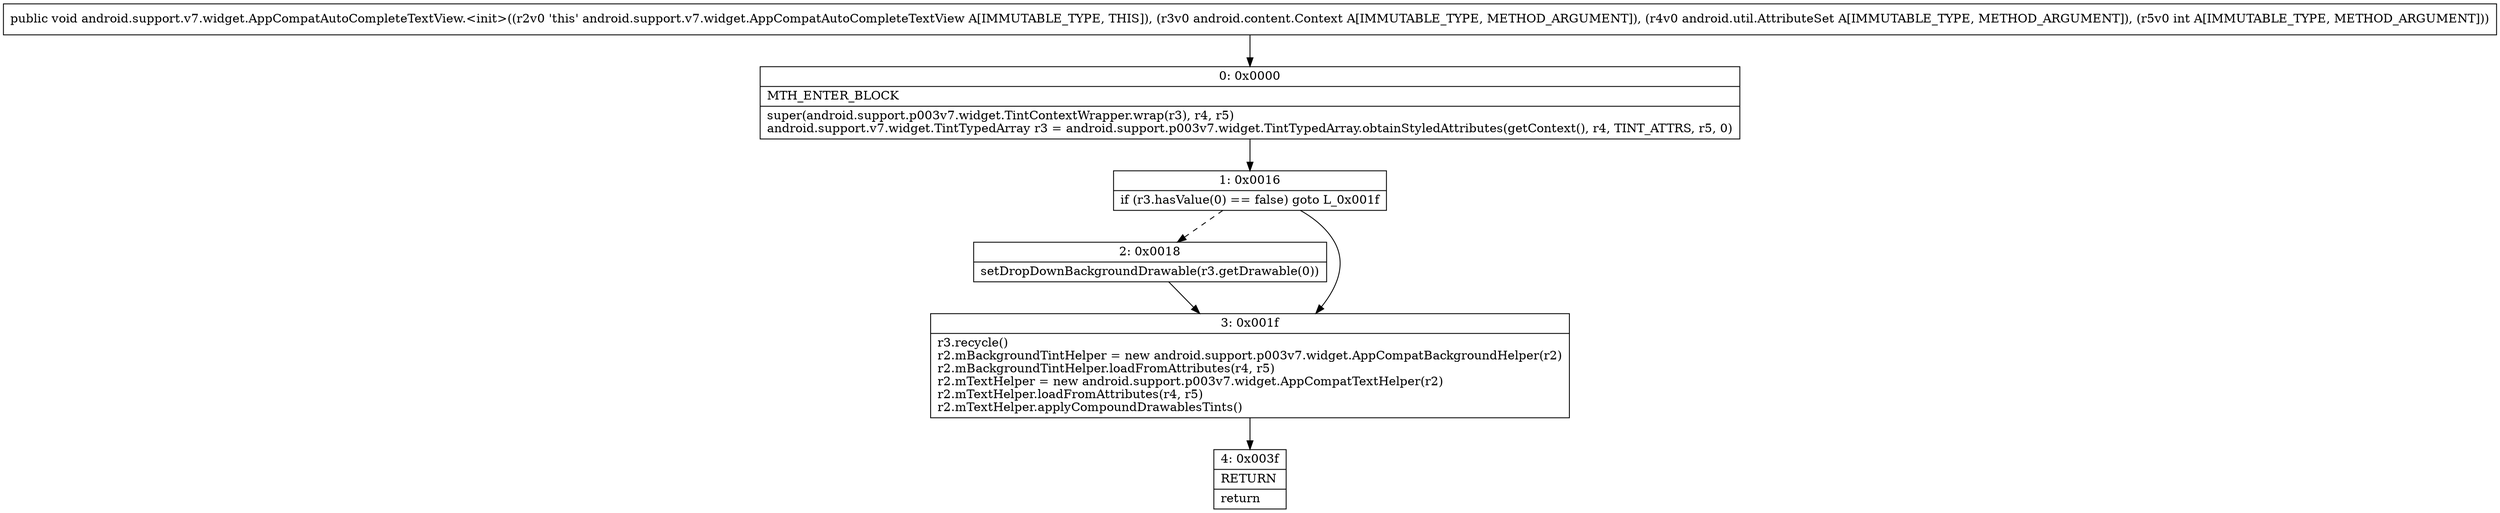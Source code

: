 digraph "CFG forandroid.support.v7.widget.AppCompatAutoCompleteTextView.\<init\>(Landroid\/content\/Context;Landroid\/util\/AttributeSet;I)V" {
Node_0 [shape=record,label="{0\:\ 0x0000|MTH_ENTER_BLOCK\l|super(android.support.p003v7.widget.TintContextWrapper.wrap(r3), r4, r5)\landroid.support.v7.widget.TintTypedArray r3 = android.support.p003v7.widget.TintTypedArray.obtainStyledAttributes(getContext(), r4, TINT_ATTRS, r5, 0)\l}"];
Node_1 [shape=record,label="{1\:\ 0x0016|if (r3.hasValue(0) == false) goto L_0x001f\l}"];
Node_2 [shape=record,label="{2\:\ 0x0018|setDropDownBackgroundDrawable(r3.getDrawable(0))\l}"];
Node_3 [shape=record,label="{3\:\ 0x001f|r3.recycle()\lr2.mBackgroundTintHelper = new android.support.p003v7.widget.AppCompatBackgroundHelper(r2)\lr2.mBackgroundTintHelper.loadFromAttributes(r4, r5)\lr2.mTextHelper = new android.support.p003v7.widget.AppCompatTextHelper(r2)\lr2.mTextHelper.loadFromAttributes(r4, r5)\lr2.mTextHelper.applyCompoundDrawablesTints()\l}"];
Node_4 [shape=record,label="{4\:\ 0x003f|RETURN\l|return\l}"];
MethodNode[shape=record,label="{public void android.support.v7.widget.AppCompatAutoCompleteTextView.\<init\>((r2v0 'this' android.support.v7.widget.AppCompatAutoCompleteTextView A[IMMUTABLE_TYPE, THIS]), (r3v0 android.content.Context A[IMMUTABLE_TYPE, METHOD_ARGUMENT]), (r4v0 android.util.AttributeSet A[IMMUTABLE_TYPE, METHOD_ARGUMENT]), (r5v0 int A[IMMUTABLE_TYPE, METHOD_ARGUMENT])) }"];
MethodNode -> Node_0;
Node_0 -> Node_1;
Node_1 -> Node_2[style=dashed];
Node_1 -> Node_3;
Node_2 -> Node_3;
Node_3 -> Node_4;
}

